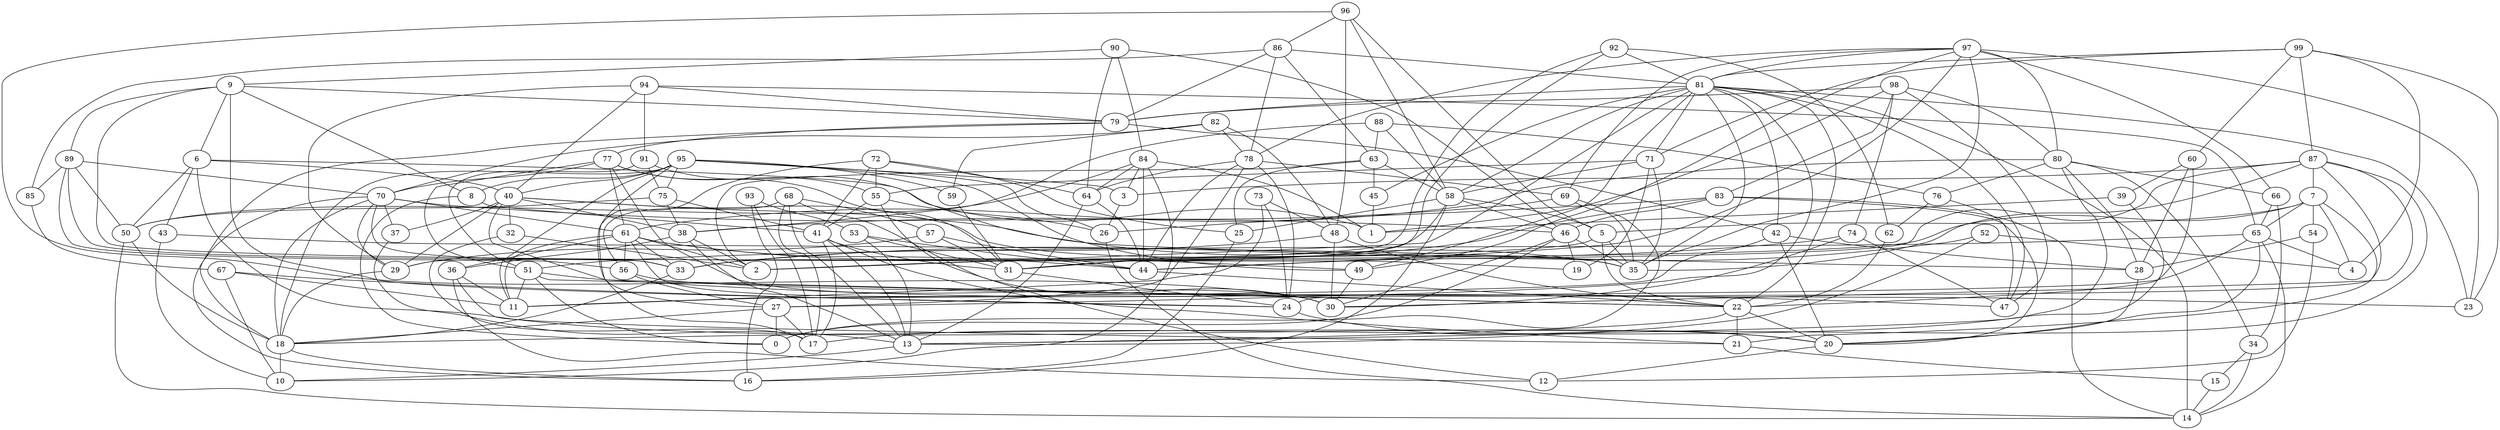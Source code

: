 digraph GG_graph {

subgraph G_graph {
edge [color = black]
"28" -> "20" [dir = none]
"93" -> "16" [dir = none]
"93" -> "53" [dir = none]
"93" -> "17" [dir = none]
"53" -> "13" [dir = none]
"53" -> "31" [dir = none]
"53" -> "44" [dir = none]
"88" -> "76" [dir = none]
"88" -> "63" [dir = none]
"88" -> "38" [dir = none]
"88" -> "58" [dir = none]
"49" -> "30" [dir = none]
"97" -> "23" [dir = none]
"97" -> "49" [dir = none]
"97" -> "44" [dir = none]
"97" -> "80" [dir = none]
"97" -> "35" [dir = none]
"97" -> "69" [dir = none]
"97" -> "81" [dir = none]
"97" -> "78" [dir = none]
"97" -> "66" [dir = none]
"75" -> "41" [dir = none]
"75" -> "38" [dir = none]
"75" -> "50" [dir = none]
"71" -> "55" [dir = none]
"71" -> "19" [dir = none]
"71" -> "35" [dir = none]
"71" -> "58" [dir = none]
"73" -> "48" [dir = none]
"73" -> "11" [dir = none]
"73" -> "24" [dir = none]
"32" -> "2" [dir = none]
"32" -> "17" [dir = none]
"83" -> "31" [dir = none]
"83" -> "46" [dir = none]
"83" -> "14" [dir = none]
"83" -> "20" [dir = none]
"83" -> "26" [dir = none]
"52" -> "13" [dir = none]
"52" -> "44" [dir = none]
"52" -> "4" [dir = none]
"54" -> "12" [dir = none]
"54" -> "28" [dir = none]
"92" -> "62" [dir = none]
"92" -> "81" [dir = none]
"92" -> "29" [dir = none]
"92" -> "31" [dir = none]
"87" -> "35" [dir = none]
"87" -> "3" [dir = none]
"87" -> "18" [dir = none]
"87" -> "24" [dir = none]
"87" -> "7" [dir = none]
"87" -> "31" [dir = none]
"87" -> "30" [dir = none]
"41" -> "13" [dir = none]
"41" -> "17" [dir = none]
"41" -> "31" [dir = none]
"41" -> "21" [dir = none]
"72" -> "25" [dir = none]
"72" -> "64" [dir = none]
"72" -> "17" [dir = none]
"72" -> "55" [dir = none]
"72" -> "41" [dir = none]
"18" -> "10" [dir = none]
"18" -> "16" [dir = none]
"80" -> "34" [dir = none]
"80" -> "66" [dir = none]
"80" -> "13" [dir = none]
"80" -> "61" [dir = none]
"80" -> "76" [dir = none]
"80" -> "28" [dir = none]
"15" -> "14" [dir = none]
"59" -> "31" [dir = none]
"50" -> "14" [dir = none]
"50" -> "18" [dir = none]
"67" -> "10" [dir = none]
"67" -> "11" [dir = none]
"67" -> "24" [dir = none]
"3" -> "26" [dir = none]
"55" -> "26" [dir = none]
"55" -> "12" [dir = none]
"55" -> "41" [dir = none]
"62" -> "22" [dir = none]
"48" -> "33" [dir = none]
"48" -> "22" [dir = none]
"48" -> "30" [dir = none]
"56" -> "23" [dir = none]
"56" -> "27" [dir = none]
"79" -> "18" [dir = none]
"79" -> "77" [dir = none]
"79" -> "42" [dir = none]
"76" -> "62" [dir = none]
"76" -> "47" [dir = none]
"5" -> "22" [dir = none]
"5" -> "35" [dir = none]
"5" -> "2" [dir = none]
"8" -> "0" [dir = none]
"8" -> "41" [dir = none]
"36" -> "11" [dir = none]
"36" -> "21" [dir = none]
"36" -> "12" [dir = none]
"78" -> "44" [dir = none]
"78" -> "64" [dir = none]
"78" -> "27" [dir = none]
"78" -> "24" [dir = none]
"78" -> "69" [dir = none]
"98" -> "80" [dir = none]
"98" -> "83" [dir = none]
"98" -> "1" [dir = none]
"98" -> "47" [dir = none]
"98" -> "79" [dir = none]
"98" -> "74" [dir = none]
"82" -> "70" [dir = none]
"82" -> "59" [dir = none]
"82" -> "78" [dir = none]
"82" -> "48" [dir = none]
"89" -> "50" [dir = none]
"89" -> "70" [dir = none]
"89" -> "56" [dir = none]
"89" -> "33" [dir = none]
"89" -> "85" [dir = none]
"63" -> "2" [dir = none]
"63" -> "45" [dir = none]
"63" -> "25" [dir = none]
"63" -> "58" [dir = none]
"39" -> "1" [dir = none]
"39" -> "17" [dir = none]
"90" -> "64" [dir = none]
"90" -> "9" [dir = none]
"90" -> "84" [dir = none]
"90" -> "46" [dir = none]
"44" -> "22" [dir = none]
"27" -> "18" [dir = none]
"27" -> "17" [dir = none]
"27" -> "0" [dir = none]
"34" -> "15" [dir = none]
"34" -> "14" [dir = none]
"70" -> "61" [dir = none]
"70" -> "37" [dir = none]
"70" -> "29" [dir = none]
"70" -> "16" [dir = none]
"70" -> "46" [dir = none]
"70" -> "33" [dir = none]
"70" -> "18" [dir = none]
"66" -> "65" [dir = none]
"66" -> "34" [dir = none]
"26" -> "14" [dir = none]
"21" -> "15" [dir = none]
"57" -> "29" [dir = none]
"57" -> "31" [dir = none]
"57" -> "44" [dir = none]
"31" -> "24" [dir = none]
"45" -> "1" [dir = none]
"6" -> "43" [dir = none]
"6" -> "1" [dir = none]
"6" -> "20" [dir = none]
"6" -> "40" [dir = none]
"6" -> "50" [dir = none]
"33" -> "18" [dir = none]
"43" -> "35" [dir = none]
"43" -> "10" [dir = none]
"96" -> "48" [dir = none]
"96" -> "58" [dir = none]
"96" -> "86" [dir = none]
"96" -> "30" [dir = none]
"96" -> "5" [dir = none]
"94" -> "65" [dir = none]
"94" -> "91" [dir = none]
"94" -> "29" [dir = none]
"94" -> "40" [dir = none]
"94" -> "79" [dir = none]
"85" -> "67" [dir = none]
"22" -> "20" [dir = none]
"22" -> "21" [dir = none]
"22" -> "13" [dir = none]
"40" -> "28" [dir = none]
"40" -> "37" [dir = none]
"40" -> "29" [dir = none]
"40" -> "32" [dir = none]
"40" -> "22" [dir = none]
"40" -> "38" [dir = none]
"40" -> "35" [dir = none]
"60" -> "28" [dir = none]
"60" -> "22" [dir = none]
"60" -> "39" [dir = none]
"51" -> "11" [dir = none]
"51" -> "22" [dir = none]
"51" -> "0" [dir = none]
"51" -> "47" [dir = none]
"61" -> "2" [dir = none]
"61" -> "44" [dir = none]
"61" -> "33" [dir = none]
"61" -> "30" [dir = none]
"61" -> "36" [dir = none]
"61" -> "56" [dir = none]
"61" -> "11" [dir = none]
"61" -> "49" [dir = none]
"38" -> "36" [dir = none]
"38" -> "13" [dir = none]
"38" -> "2" [dir = none]
"95" -> "26" [dir = none]
"95" -> "49" [dir = none]
"95" -> "8" [dir = none]
"95" -> "59" [dir = none]
"95" -> "11" [dir = none]
"95" -> "75" [dir = none]
"95" -> "27" [dir = none]
"95" -> "18" [dir = none]
"95" -> "3" [dir = none]
"95" -> "40" [dir = none]
"69" -> "38" [dir = none]
"69" -> "0" [dir = none]
"69" -> "35" [dir = none]
"81" -> "71" [dir = none]
"81" -> "14" [dir = none]
"81" -> "23" [dir = none]
"81" -> "22" [dir = none]
"81" -> "27" [dir = none]
"81" -> "42" [dir = none]
"81" -> "45" [dir = none]
"81" -> "47" [dir = none]
"81" -> "35" [dir = none]
"81" -> "58" [dir = none]
"81" -> "2" [dir = none]
"81" -> "49" [dir = none]
"81" -> "79" [dir = none]
"25" -> "16" [dir = none]
"42" -> "28" [dir = none]
"42" -> "20" [dir = none]
"42" -> "11" [dir = none]
"86" -> "79" [dir = none]
"86" -> "78" [dir = none]
"86" -> "81" [dir = none]
"86" -> "63" [dir = none]
"86" -> "85" [dir = none]
"20" -> "12" [dir = none]
"58" -> "5" [dir = none]
"58" -> "33" [dir = none]
"58" -> "46" [dir = none]
"58" -> "16" [dir = none]
"58" -> "25" [dir = none]
"84" -> "44" [dir = none]
"84" -> "3" [dir = none]
"84" -> "1" [dir = none]
"84" -> "50" [dir = none]
"84" -> "10" [dir = none]
"84" -> "64" [dir = none]
"9" -> "8" [dir = none]
"9" -> "6" [dir = none]
"9" -> "24" [dir = none]
"9" -> "89" [dir = none]
"9" -> "19" [dir = none]
"9" -> "79" [dir = none]
"24" -> "20" [dir = none]
"74" -> "30" [dir = none]
"74" -> "47" [dir = none]
"74" -> "33" [dir = none]
"13" -> "10" [dir = none]
"91" -> "35" [dir = none]
"91" -> "75" [dir = none]
"91" -> "51" [dir = none]
"68" -> "57" [dir = none]
"68" -> "30" [dir = none]
"68" -> "56" [dir = none]
"68" -> "17" [dir = none]
"68" -> "13" [dir = none]
"64" -> "44" [dir = none]
"64" -> "13" [dir = none]
"99" -> "4" [dir = none]
"99" -> "71" [dir = none]
"99" -> "23" [dir = none]
"99" -> "81" [dir = none]
"99" -> "87" [dir = none]
"99" -> "60" [dir = none]
"29" -> "18" [dir = none]
"37" -> "13" [dir = none]
"46" -> "0" [dir = none]
"46" -> "35" [dir = none]
"46" -> "19" [dir = none]
"46" -> "30" [dir = none]
"77" -> "30" [dir = none]
"77" -> "31" [dir = none]
"77" -> "61" [dir = none]
"77" -> "51" [dir = none]
"77" -> "55" [dir = none]
"77" -> "70" [dir = none]
"7" -> "21" [dir = none]
"7" -> "54" [dir = none]
"7" -> "5" [dir = none]
"7" -> "2" [dir = none]
"7" -> "4" [dir = none]
"7" -> "65" [dir = none]
"65" -> "11" [dir = none]
"65" -> "20" [dir = none]
"65" -> "14" [dir = none]
"65" -> "4" [dir = none]
"65" -> "51" [dir = none]
}

}
